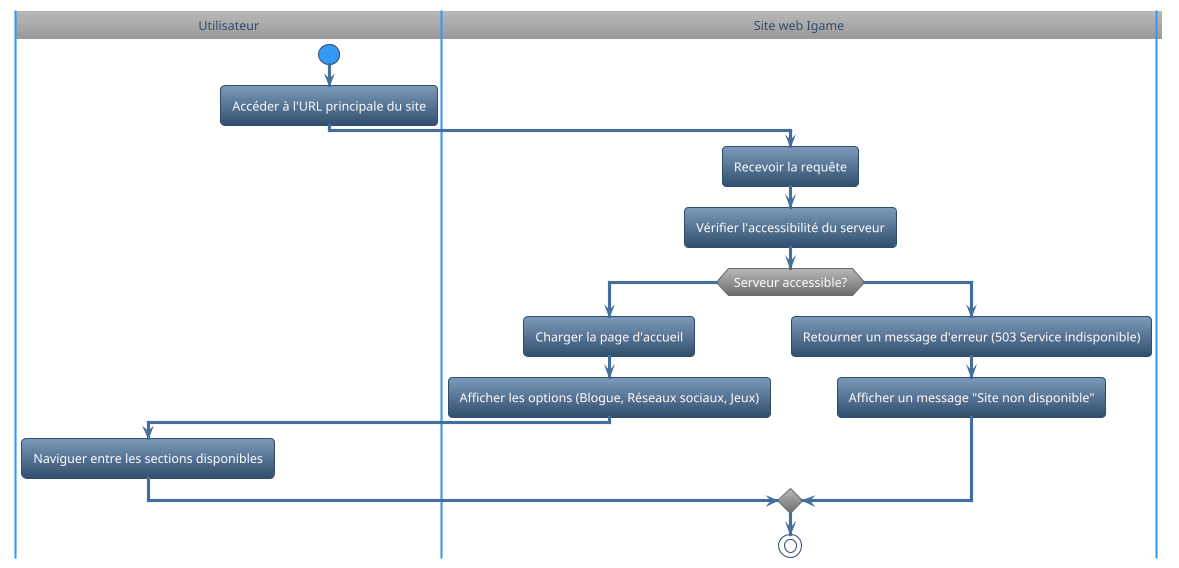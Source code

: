 @startuml
!theme spacelab
|Utilisateur|
start
:Accéder à l'URL principale du site;
|Site web Igame|
:Recevoir la requête;
:Vérifier l'accessibilité du serveur;
if (Serveur accessible?) then (Oui)
  :Charger la page d'accueil; 
  :Afficher les options (Blogue, Réseaux sociaux, Jeux);
  |Utilisateur|
  :Naviguer entre les sections disponibles;
else (Non)
  |Site web Igame|
  :Retourner un message d'erreur (503 Service indisponible);
  :Afficher un message "Site non disponible";
endif
stop
@enduml
